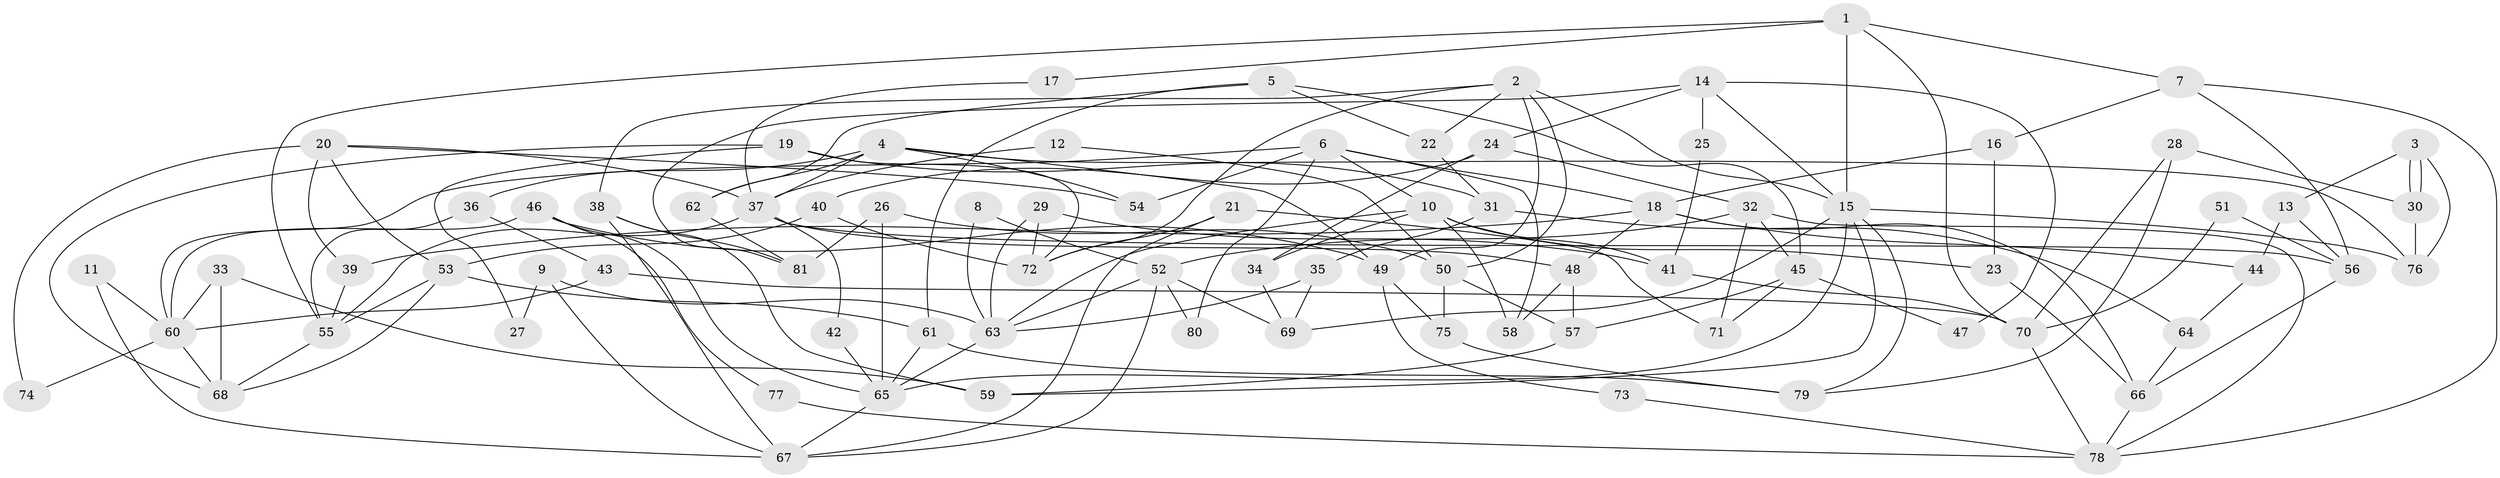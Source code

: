 // Generated by graph-tools (version 1.1) at 2025/02/03/09/25 03:02:00]
// undirected, 81 vertices, 162 edges
graph export_dot {
graph [start="1"]
  node [color=gray90,style=filled];
  1;
  2;
  3;
  4;
  5;
  6;
  7;
  8;
  9;
  10;
  11;
  12;
  13;
  14;
  15;
  16;
  17;
  18;
  19;
  20;
  21;
  22;
  23;
  24;
  25;
  26;
  27;
  28;
  29;
  30;
  31;
  32;
  33;
  34;
  35;
  36;
  37;
  38;
  39;
  40;
  41;
  42;
  43;
  44;
  45;
  46;
  47;
  48;
  49;
  50;
  51;
  52;
  53;
  54;
  55;
  56;
  57;
  58;
  59;
  60;
  61;
  62;
  63;
  64;
  65;
  66;
  67;
  68;
  69;
  70;
  71;
  72;
  73;
  74;
  75;
  76;
  77;
  78;
  79;
  80;
  81;
  1 -- 55;
  1 -- 7;
  1 -- 15;
  1 -- 17;
  1 -- 70;
  2 -- 38;
  2 -- 15;
  2 -- 22;
  2 -- 49;
  2 -- 50;
  2 -- 72;
  3 -- 30;
  3 -- 30;
  3 -- 76;
  3 -- 13;
  4 -- 76;
  4 -- 37;
  4 -- 36;
  4 -- 49;
  4 -- 54;
  4 -- 62;
  5 -- 62;
  5 -- 61;
  5 -- 22;
  5 -- 45;
  6 -- 18;
  6 -- 60;
  6 -- 10;
  6 -- 54;
  6 -- 58;
  6 -- 80;
  7 -- 16;
  7 -- 56;
  7 -- 78;
  8 -- 52;
  8 -- 63;
  9 -- 63;
  9 -- 67;
  9 -- 27;
  10 -- 34;
  10 -- 23;
  10 -- 41;
  10 -- 58;
  10 -- 63;
  11 -- 60;
  11 -- 67;
  12 -- 50;
  12 -- 37;
  13 -- 56;
  13 -- 44;
  14 -- 24;
  14 -- 15;
  14 -- 25;
  14 -- 47;
  14 -- 81;
  15 -- 65;
  15 -- 59;
  15 -- 69;
  15 -- 76;
  15 -- 79;
  16 -- 23;
  16 -- 18;
  17 -- 37;
  18 -- 48;
  18 -- 44;
  18 -- 39;
  18 -- 66;
  19 -- 31;
  19 -- 68;
  19 -- 27;
  19 -- 72;
  20 -- 54;
  20 -- 37;
  20 -- 39;
  20 -- 53;
  20 -- 74;
  21 -- 67;
  21 -- 72;
  21 -- 71;
  22 -- 31;
  23 -- 66;
  24 -- 40;
  24 -- 32;
  24 -- 34;
  25 -- 41;
  26 -- 65;
  26 -- 81;
  26 -- 50;
  28 -- 79;
  28 -- 70;
  28 -- 30;
  29 -- 72;
  29 -- 41;
  29 -- 63;
  30 -- 76;
  31 -- 35;
  31 -- 64;
  32 -- 45;
  32 -- 78;
  32 -- 52;
  32 -- 71;
  33 -- 68;
  33 -- 59;
  33 -- 60;
  34 -- 69;
  35 -- 63;
  35 -- 69;
  36 -- 55;
  36 -- 43;
  37 -- 55;
  37 -- 48;
  37 -- 42;
  37 -- 56;
  38 -- 59;
  38 -- 67;
  38 -- 81;
  39 -- 55;
  40 -- 72;
  40 -- 53;
  41 -- 70;
  42 -- 65;
  43 -- 60;
  43 -- 70;
  44 -- 64;
  45 -- 71;
  45 -- 47;
  45 -- 57;
  46 -- 60;
  46 -- 49;
  46 -- 65;
  46 -- 77;
  48 -- 58;
  48 -- 57;
  49 -- 73;
  49 -- 75;
  50 -- 57;
  50 -- 75;
  51 -- 70;
  51 -- 56;
  52 -- 63;
  52 -- 67;
  52 -- 69;
  52 -- 80;
  53 -- 61;
  53 -- 55;
  53 -- 68;
  55 -- 68;
  56 -- 66;
  57 -- 59;
  60 -- 68;
  60 -- 74;
  61 -- 65;
  61 -- 79;
  62 -- 81;
  63 -- 65;
  64 -- 66;
  65 -- 67;
  66 -- 78;
  70 -- 78;
  73 -- 78;
  75 -- 79;
  77 -- 78;
}
